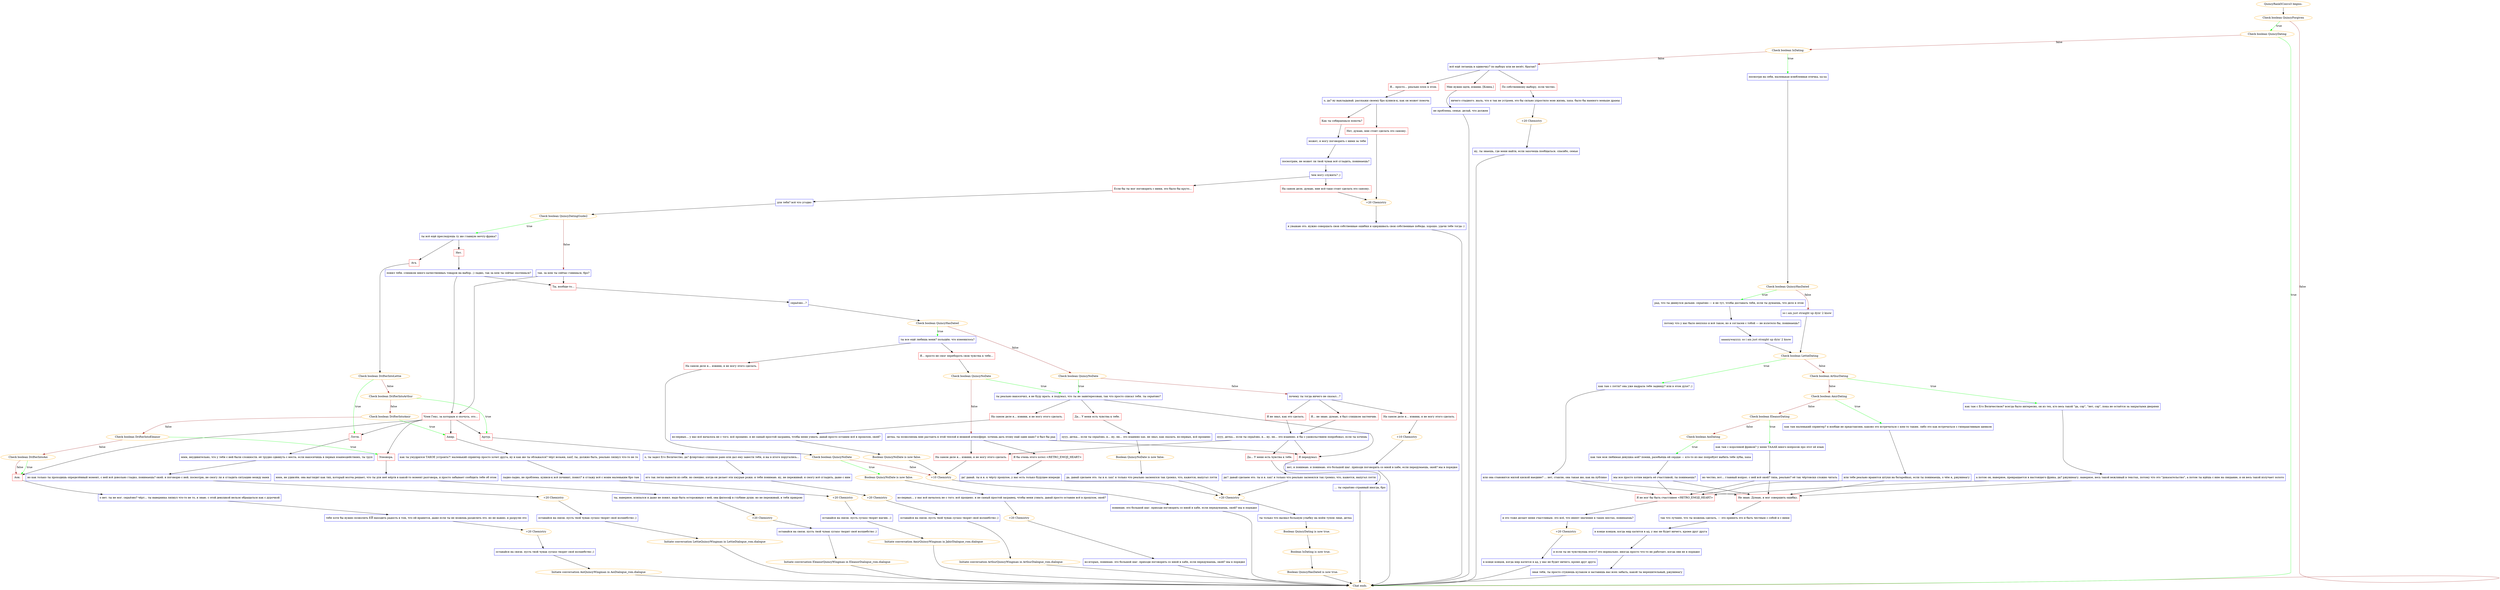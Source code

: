 digraph {
	"QuincyRank5Convo3 begins." [color=orange];
		"QuincyRank5Convo3 begins." -> j1777838566;
	j1777838566 [label="Check boolean QuincyForgiven",color=orange];
		j1777838566 -> j1114424847 [label=true,color=green];
		j1777838566 -> "Chat ends." [label=false,color=brown];
	j1114424847 [label="Check boolean QuincyDating",color=orange];
		j1114424847 -> "Chat ends." [label=true,color=green];
		j1114424847 -> j3036389292 [label=false,color=brown];
	"Chat ends." [color=orange];
	j3036389292 [label="Check boolean IsDating",color=orange];
		j3036389292 -> j421713801 [label=true,color=green];
		j3036389292 -> j1027459302 [label=false,color=brown];
	j421713801 [label="посмотри на себя, маленькая влюбленная птичка, ха-ха",shape=box,color=blue];
		j421713801 -> j4210153798;
	j1027459302 [label="всё ещё летаешь в одиночку? по выбору или не везёт, братан?",shape=box,color=blue];
		j1027459302 -> j677366580;
		j1027459302 -> j2954717743;
		j1027459302 -> j1105774030;
	j4210153798 [label="Check boolean QuincyHasDated",color=orange];
		j4210153798 -> j513670078 [label=true,color=green];
		j4210153798 -> j758427123 [label=false,color=brown];
	j677366580 [label="По собственному выбору, если честно.",shape=box,color=red];
		j677366580 -> j2424090960;
	j2954717743 [label="Я... просто... реально плох в этом.",shape=box,color=red];
		j2954717743 -> j3541095920;
	j1105774030 [label="Мне нужно идти, извини. [Конец.]",shape=box,color=red];
		j1105774030 -> j2870106252;
	j513670078 [label="рад, что ты двинулся дальше. серьёзно — я не тут, чтобы доставать тебя, если ты думаешь, что дело в этом",shape=box,color=blue];
		j513670078 -> j3107932855;
	j758427123 [label="so i am just straight up dyin' 2 know",shape=box,color=blue];
		j758427123 -> j4051092621;
	j2424090960 [label="ничего стыдного. жаль, что я так не устроен, это бы сильно упростило мою жизнь, хаха. было бы намного меньше драмы",shape=box,color=blue];
		j2424090960 -> j3641973978;
	j3541095920 [label="о, да? ну выкладывай. расскажи своему бро куинси-к, как он может помочь",shape=box,color=blue];
		j3541095920 -> j2351031491;
		j3541095920 -> j2058801120;
	j2870106252 [label="не проблема, семья. делай, что должен",shape=box,color=blue];
		j2870106252 -> "Chat ends.";
	j3107932855 [label="потому что у нас было неплохо и всё такое, но я согласен с тобой — не взлетело бы, понимаешь?",shape=box,color=blue];
		j3107932855 -> j2290093114;
	j4051092621 [label="Check boolean LettieDating",color=orange];
		j4051092621 -> j4170433233 [label=true,color=green];
		j4051092621 -> j2403809706 [label=false,color=brown];
	j3641973978 [label="+20 Chemistry",color=orange];
		j3641973978 -> j1399370217;
	j2351031491 [label="Как ты собираешься помочь?",shape=box,color=red];
		j2351031491 -> j3670477273;
	j2058801120 [label="Нет, думаю, мне стоит сделать это самому.",shape=box,color=red];
		j2058801120 -> j3755516083;
	j2290093114 [label="aaaanywayyyy. so i am just straight up dyin' 2 know",shape=box,color=blue];
		j2290093114 -> j4051092621;
	j4170433233 [label="как там с лэтти? она уже надрала тебе задницу? или в этом духе? ;)",shape=box,color=blue];
		j4170433233 -> j3052905356;
	j2403809706 [label="Check boolean ArthurDating",color=orange];
		j2403809706 -> j1051188907 [label=true,color=green];
		j2403809706 -> j4145620795 [label=false,color=brown];
	j1399370217 [label="ну, ты знаешь, где меня найти, если захочешь пообщаться. спасибо, семья",shape=box,color=blue];
		j1399370217 -> "Chat ends.";
	j3670477273 [label="может, я могу поговорить с ними за тебя",shape=box,color=blue];
		j3670477273 -> j2048035107;
	j3755516083 [label="+20 Chemistry",color=orange];
		j3755516083 -> j4280241236;
	j3052905356 [label="или она становится милой киской наедине? ... нет, ставлю, она такая же, как на публике",shape=box,color=blue];
		j3052905356 -> j693509797;
		j3052905356 -> j2159953597;
	j1051188907 [label="как там с Его Величеством? всегда было интересно, он из тех, кто весь такой \"да, сэр\", \"нет, сэр\", пока не остаётся за закрытыми дверями",shape=box,color=blue];
		j1051188907 -> j315038093;
	j4145620795 [label="Check boolean AmirDating",color=orange];
		j4145620795 -> j4271827683 [label=true,color=green];
		j4145620795 -> j1136085438 [label=false,color=brown];
	j2048035107 [label="посмотрим, не может ли твой чувак всё сгладить, понимаешь?",shape=box,color=blue];
		j2048035107 -> j115836691;
	j4280241236 [label="я уважаю это. нужно совершать свои собственные ошибки и одерживать свои собственные победы. хорошо. удачи тебе тогда :)",shape=box,color=blue];
		j4280241236 -> "Chat ends.";
	j693509797 [label="Я не мог бы быть счастливее <RETRO_EMOJI_HEART>",shape=box,color=red];
		j693509797 -> j2472069165;
	j2159953597 [label="Не знаю. Думаю, я мог совершить ошибку.",shape=box,color=red];
		j2159953597 -> j2931209281;
	j315038093 [label="а потом он, наверное, превращается в настоящего фрика, да? ржунимагу. наверное, весь такой вежливый в текстах, потому что это \"доказательство\", а потом ты идёшь с ним на свидание, и он весь такой излучает золото",shape=box,color=blue];
		j315038093 -> j693509797;
		j315038093 -> j2159953597;
	j4271827683 [label="как там маленький спринтер? я вообще не представляю, каково это встречаться с кем-то таким. либо это как встречаться с гиперактивным щенком",shape=box,color=blue];
		j4271827683 -> j3386384850;
	j1136085438 [label="Check boolean EleanorDating",color=orange];
		j1136085438 -> j128178772 [label=true,color=green];
		j1136085438 -> j4014131363 [label=false,color=brown];
	j115836691 [label="чем могу служить? ;)",shape=box,color=blue];
		j115836691 -> j2131893477;
		j115836691 -> j766741243;
	j2472069165 [label="и это тоже делает меня счастливым. это всё, что имеет значение в таких местах, понимаешь?",shape=box,color=blue];
		j2472069165 -> j3561373012;
	j2931209281 [label="так что лучшее, что ты можешь сделать, — это принять это и быть честным с собой и с ними",shape=box,color=blue];
		j2931209281 -> j2291710022;
	j3386384850 [label="или тебе реально нравятся штуки на батарейках, если ты понимаешь, о чём я, ржунимагу",shape=box,color=blue];
		j3386384850 -> j693509797;
		j3386384850 -> j2159953597;
	j128178772 [label="как там с королевой фриков? у меня ТАААК много вопросов про этот её язык",shape=box,color=blue];
		j128178772 -> j1537384547;
	j4014131363 [label="Check boolean AoiDating",color=orange];
		j4014131363 -> j608216592 [label=true,color=green];
	j2131893477 [label="Если бы ты мог поговорить с ними, это было бы круто...",shape=box,color=red];
		j2131893477 -> j137051280;
	j766741243 [label="На самом деле, думаю, мне всё-таки стоит сделать это самому.",shape=box,color=red];
		j766741243 -> j3755516083;
	j3561373012 [label="+20 Chemistry",color=orange];
		j3561373012 -> j1991421168;
	j2291710022 [label="в конце концов, когда мир катится в ад, у нас не будет ничего, кроме друг друга",shape=box,color=blue];
		j2291710022 -> j911119812;
	j1537384547 [label="но честно, вот... главный вопрос. с ней всё окей? типа, реально? её так чёртовски сложно читать",shape=box,color=blue];
		j1537384547 -> j693509797;
		j1537384547 -> j2159953597;
	j608216592 [label="как там моя любимая девушка аой? помни, разобьёшь ей сердце — кто-то из нас попробует выбить тебе зубы, хаха",shape=box,color=blue];
		j608216592 -> j2059160316;
	j137051280 [label="для тебя? всё что угодно",shape=box,color=blue];
		j137051280 -> j3498068486;
	j1991421168 [label="в конце концов, когда мир катится в ад, у нас не будет ничего, кроме друг друга",shape=box,color=blue];
		j1991421168 -> "Chat ends.";
	j911119812 [label="и если ты не чувствуешь этого? это нормально. иногда просто что-то не работает, когда они не в порядке",shape=box,color=blue];
		j911119812 -> j605238759;
	j2059160316 [label="мы все просто хотим видеть её счастливой, ты понимаешь?",shape=box,color=blue];
		j2059160316 -> j693509797;
		j2059160316 -> j2159953597;
	j3498068486 [label="Check boolean QuincyDatingGuide2",color=orange];
		j3498068486 -> j2154454255 [label=true,color=green];
		j3498068486 -> j2166333178 [label=false,color=brown];
	j605238759 [label="зная тебя, ты просто стукнешь кулаком и заставишь нас всех забыть, какой ты нерешительный, ржунимагу",shape=box,color=blue];
		j605238759 -> "Chat ends.";
	j2154454255 [label="ты всё ещё преследуешь ту же главную мечту-фрика?",shape=box,color=blue];
		j2154454255 -> j2388093305;
		j2154454255 -> j3472063647;
	j2166333178 [label="так. за кем ты сейчас гонишься, бро?",shape=box,color=blue];
		j2166333178 -> j3660582297;
		j2166333178 -> j198660687;
	j2388093305 [label="Нет.",shape=box,color=red];
		j2388093305 -> j1160828503;
	j3472063647 [label="Ага.",shape=box,color=red];
		j3472063647 -> j2151359220;
	j3660582297 [label="Член Гекс, за которым я охочусь, это...",shape=box,color=red];
		j3660582297 -> j3375137251;
		j3660582297 -> j1820862561;
		j3660582297 -> j4082289223;
		j3660582297 -> j371054450;
		j3660582297 -> j648531858;
	j198660687 [label="Ты, вообще-то...",shape=box,color=red];
		j198660687 -> j235272229;
	j1160828503 [label="понял тебя. слишком много качественныъ товаров на выбор. ;) ладно, так за кем ты сейчас охотишься?",shape=box,color=blue];
		j1160828503 -> j3660582297;
		j1160828503 -> j198660687;
	j2151359220 [label="Check boolean DrifterIntoLettie",color=orange];
		j2151359220 -> j3375137251 [label=true,color=green];
		j2151359220 -> j4136109529 [label=false,color=brown];
	j3375137251 [label="Лэтти.",shape=box,color=red];
		j3375137251 -> j812615118;
	j1820862561 [label="Артур.",shape=box,color=red];
		j1820862561 -> j378738928;
	j4082289223 [label="Амир.",shape=box,color=red];
		j4082289223 -> j2977428459;
	j371054450 [label="Элеонора.",shape=box,color=red];
		j371054450 -> j2141641539;
	j648531858 [label="Аои.",shape=box,color=red];
		j648531858 -> j281799702;
	j235272229 [label="серьёзно...?",shape=box,color=blue];
		j235272229 -> j2390964830;
	j4136109529 [label="Check boolean DrifterIntoArthur",color=orange];
		j4136109529 -> j1820862561 [label=true,color=green];
		j4136109529 -> j1182576796 [label=false,color=brown];
	j812615118 [label="ммм, неудивительно, что у тебя с ней были сложности. её трудно сдвинуть с места. если накосячишь в первых взаимодействиях, ты труп",shape=box,color=blue];
		j812615118 -> j2205453699;
	j378738928 [label="о, ты задел Его Величество, да? флиртовал слишком рано или дал ему завести тебя, и вы в итоге поругались...",shape=box,color=blue];
		j378738928 -> j1940265996;
	j2977428459 [label="как ты умудрился ТАКОЕ устроить?! маленький спринтер просто хочет друга, ну и как же ты облажался? чёрт возьми, хахf, ты, должно быть, реально ляпнул что-то не то",shape=box,color=blue];
		j2977428459 -> j3831108176;
	j2141641539 [label="ммм, не удивлён. она выглядит как тип, который молча решает, что ты для неё мёртв в какой-то момент разговора, и просто забывает сообщить тебе об этом",shape=box,color=blue];
		j2141641539 -> j3226987518;
	j281799702 [label="о нет. ты не мог. серьёзно? чёрт... ты наверняка ляпнул что-то не то, я знаю. с этой девушкой нельзя обращаться как с дурочкой",shape=box,color=blue];
		j281799702 -> j1942489277;
	j2390964830 [label="Check boolean QuincyHasDated",color=orange];
		j2390964830 -> j3151973969 [label=true,color=green];
		j2390964830 -> j1969481395 [label=false,color=brown];
	j1182576796 [label="Check boolean DrifterIntoAmir",color=orange];
		j1182576796 -> j4082289223 [label=true,color=green];
		j1182576796 -> j2885855778 [label=false,color=brown];
	j2205453699 [label="но как только ты проходишь определённый момент, с ней всё довольно гладко, понимаешь? окей. я поговорю с ней. посмотрю, не смогу ли я сгладить ситуацию между вами",shape=box,color=blue];
		j2205453699 -> j674643955;
	j1940265996 [label="его так легко вывести из себя. но смешно, когда он делает эти хмурые рожи. я тебя понимаю. ну, не переживай. я смогу всё сгладить, даже с ним",shape=box,color=blue];
		j1940265996 -> j1235023517;
	j3831108176 [label="ладно-ладно, не проблема. куинси-к всё починит, понял? я сглажу всё с моим маленьким бро там",shape=box,color=blue];
		j3831108176 -> j230448974;
	j3226987518 [label="ты, наверное, вляпался и даже не понял. надо быть осторожным с ней, она философ в глубине души. но не переживай, я тебя прикрою",shape=box,color=blue];
		j3226987518 -> j147230601;
	j1942489277 [label="тебе хотя бы нужно позволить ЕЙ находить радость в том, что ей нравится, даже если ты не можешь разделить это. но не важно. я разрулю это",shape=box,color=blue];
		j1942489277 -> j468114848;
	j3151973969 [label="ты все ещё любишь меня? польщён. что изменилось?",shape=box,color=blue];
		j3151973969 -> j4070271259;
		j3151973969 -> j1504921287;
	j1969481395 [label="Check boolean QuincyNoDate",color=orange];
		j1969481395 -> j1769843076 [label=true,color=green];
		j1969481395 -> j2854780600 [label=false,color=brown];
	j2885855778 [label="Check boolean DrifterIntoEleanor",color=orange];
		j2885855778 -> j371054450 [label=true,color=green];
		j2885855778 -> j3198657663 [label=false,color=brown];
	j674643955 [label="+20 Chemistry",color=orange];
		j674643955 -> j556283708;
	j1235023517 [label="+20 Chemistry",color=orange];
		j1235023517 -> j2299915921;
	j230448974 [label="+20 Chemistry",color=orange];
		j230448974 -> j1448042115;
	j147230601 [label="+20 Chemistry",color=orange];
		j147230601 -> j695823917;
	j468114848 [label="+20 Chemistry",color=orange];
		j468114848 -> j4140209211;
	j4070271259 [label="Я... просто не смог перебороть свои чувства к тебе...",shape=box,color=red];
		j4070271259 -> j1466706628;
	j1504921287 [label="На самом деле я... извини, я не могу этого сделать.",shape=box,color=red];
		j1504921287 -> j2840203252;
	j1769843076 [label="ты реально накосячил, я не буду врать. я подумал, что ты не заинтересован, так что просто списал тебя. ты серьёзно?",shape=box,color=blue];
		j1769843076 -> j3493175042;
		j1769843076 -> j1441354991;
		j1769843076 -> j2223738291;
	j2854780600 [label="почему ты тогда ничего не сказал...?",shape=box,color=blue];
		j2854780600 -> j1061155823;
		j2854780600 -> j1476732131;
		j2854780600 -> j474730987;
	j3198657663 [label="Check boolean DrifterIntoAoi",color=orange];
		j3198657663 -> j648531858 [label=true,color=green];
		j3198657663 -> j648531858 [label=false,color=brown];
	j556283708 [label="оставайся на связи. пусть твой чувак cyrano творит своё волшебство ;)",shape=box,color=blue];
		j556283708 -> "Initiate conversation LettieQuincyWingman in LettieDialogue_rom.dialogue";
	j2299915921 [label="оставайся на связи. пусть твой чувак cyrano творит своё волшебство ;)",shape=box,color=blue];
		j2299915921 -> "Initiate conversation ArthurQuincyWingman in ArthurDialogue_rom.dialogue";
	j1448042115 [label="оставайся на связи. пусть cyrano творит магию. ;)",shape=box,color=blue];
		j1448042115 -> "Initiate conversation AmirQuincyWingman in JabirDialogue_rom.dialogue";
	j695823917 [label="оставайся на связи. пусть твой чувак cyrano творит своё волшебство ;)",shape=box,color=blue];
		j695823917 -> "Initiate conversation EleanorQuincyWingman in EleanorDialogue_rom.dialogue";
	j4140209211 [label="оставайся на связи. пусть твой чувак cyrano творит своё волшебство ;)",shape=box,color=blue];
		j4140209211 -> "Initiate conversation AoiQuincyWingman in AoiDialogue_rom.dialogue";
	j1466706628 [label="Check boolean QuincyNoDate",color=orange];
		j1466706628 -> j1769843076 [label=true,color=green];
		j1466706628 -> j198308405 [label=false,color=brown];
	j2840203252 [label="Check boolean QuincyNoDate",color=orange];
		j2840203252 -> j743627888 [label=true,color=green];
		j2840203252 -> j1661695498 [label=false,color=brown];
	j3493175042 [label="Да... У меня есть чувства к тебе.",shape=box,color=red];
		j3493175042 -> j490149308;
	j1441354991 [label="На самом деле я... извини, я не могу этого сделать.",shape=box,color=red];
		j1441354991 -> j3915796439;
	j2223738291 [label="Я передумал.",shape=box,color=red];
		j2223738291 -> j2124275389;
	j1061155823 [label="Я... не знаю. думаю, я был слишком застенчив.",shape=box,color=red];
		j1061155823 -> j3392639537;
	j1476732131 [label="Я не знал, как это сделать.",shape=box,color=red];
		j1476732131 -> j3392639537;
	j474730987 [label="На самом деле я... извини, я не могу этого сделать.",shape=box,color=red];
		j474730987 -> j1911888796;
	"Initiate conversation LettieQuincyWingman in LettieDialogue_rom.dialogue" [label="Initiate conversation LettieQuincyWingman in LettieDialogue_rom.dialogue",color=orange];
		"Initiate conversation LettieQuincyWingman in LettieDialogue_rom.dialogue" -> "Chat ends.";
	"Initiate conversation ArthurQuincyWingman in ArthurDialogue_rom.dialogue" [label="Initiate conversation ArthurQuincyWingman in ArthurDialogue_rom.dialogue",color=orange];
		"Initiate conversation ArthurQuincyWingman in ArthurDialogue_rom.dialogue" -> "Chat ends.";
	"Initiate conversation AmirQuincyWingman in JabirDialogue_rom.dialogue" [label="Initiate conversation AmirQuincyWingman in JabirDialogue_rom.dialogue",color=orange];
		"Initiate conversation AmirQuincyWingman in JabirDialogue_rom.dialogue" -> "Chat ends.";
	"Initiate conversation EleanorQuincyWingman in EleanorDialogue_rom.dialogue" [label="Initiate conversation EleanorQuincyWingman in EleanorDialogue_rom.dialogue",color=orange];
		"Initiate conversation EleanorQuincyWingman in EleanorDialogue_rom.dialogue" -> "Chat ends.";
	"Initiate conversation AoiQuincyWingman in AoiDialogue_rom.dialogue" [label="Initiate conversation AoiQuincyWingman in AoiDialogue_rom.dialogue",color=orange];
		"Initiate conversation AoiQuincyWingman in AoiDialogue_rom.dialogue" -> "Chat ends.";
	j198308405 [label="детка, ты позволяешь мне растаять в этой теплой и нежной атмосфере. хочешь дать этому ещё один шанс? я был бы рад",shape=box,color=blue];
		j198308405 -> j3971056218;
		j198308405 -> j543274640;
		j198308405 -> j2223738291;
	j743627888 [label="Boolean QuincyNoDate is now false.",color=orange];
		j743627888 -> j1617803778;
	j1661695498 [label="+10 Chemistry",color=orange];
		j1661695498 -> j2494380666;
	j490149308 [label="оууу, детка... если ты серьёзно, я... ну, эм... это взаимно хах. не знал, как сказать. во-первых, всё прощено",shape=box,color=blue];
		j490149308 -> j2458189461;
	j3915796439 [label="во-первых... у нас всё началось не с того. всё прощено. я не самый простой засранец, чтобы меня узнать. давай просто оставим всё в прошлом, окей?",shape=box,color=blue];
		j3915796439 -> j3759750802;
	j2124275389 [label="... ты серьёзно странный иногда, бро",shape=box,color=blue];
		j2124275389 -> "Chat ends.";
	j3392639537 [label="оууу, детка... если ты серьёзно, я... ну, эм... это взаимно. я бы с удовольствием попробовал, если ты хочешь",shape=box,color=blue];
		j3392639537 -> j1165947612;
		j3392639537 -> j543274640;
		j3392639537 -> j2223738291;
	j1911888796 [label="+10 Chemistry",color=orange];
		j1911888796 -> j3307209998;
	j3971056218 [label="Я бы очень этого хотел <RETRO_EMOJI_HEART>",shape=box,color=red];
		j3971056218 -> j768817668;
	j543274640 [label="На самом деле я... извини, я не могу этого сделать.",shape=box,color=red];
		j543274640 -> j1661695498;
	j1617803778 [label="во-первых... у нас всё началось не с того. всё прощено. я не самый простой засранец, чтобы меня узнать. давай просто оставим всё в прошлом, окей?",shape=box,color=blue];
		j1617803778 -> j1042153300;
	j2494380666 [label="понимаю. это большой шаг. приходи поговорить со мной в хабе, если передумаешь, окей? мы в порядке",shape=box,color=blue];
		j2494380666 -> "Chat ends.";
	j2458189461 [label="Boolean QuincyNoDate is now false.",color=orange];
		j2458189461 -> j473192225;
	j3759750802 [label="Boolean QuincyNoDate is now false.",color=orange];
		j3759750802 -> j1661695498;
	j1165947612 [label="Да... У меня есть чувства к тебе.",shape=box,color=red];
		j1165947612 -> j3990127704;
	j3307209998 [label="нет, я понимаю. я понимаю. это большой шаг. приходи поговорить со мной в хабе, если передумаешь, окей? мы в порядке",shape=box,color=blue];
		j3307209998 -> "Chat ends.";
	j768817668 [label="да! давай. ты и я. к чёрту прошлое, у нас есть только будущее впереди",shape=box,color=blue];
		j768817668 -> j423598328;
	j1042153300 [label="+20 Chemistry",color=orange];
		j1042153300 -> j501643350;
	j473192225 [label="да. давай сделаем это. ты и я. хах! я только что реально засмеялся так громко, что, кажется, напугал лэтти",shape=box,color=blue];
		j473192225 -> j423598328;
	j3990127704 [label="да!! давай сделаем это. ты и я. хах! я только что реально засмеялся так громко, что, кажется, напугал лэтти",shape=box,color=blue];
		j3990127704 -> j423598328;
	j423598328 [label="+20 Chemistry",color=orange];
		j423598328 -> j700370442;
	j501643350 [label="во-вторых, понимаю. это большой шаг. приходи поговорить со мной в хабе, если передумаешь, окей? мы в порядке",shape=box,color=blue];
		j501643350 -> "Chat ends.";
	j700370442 [label="ты только что вызвал большую улыбку на моём тупом лице, детка",shape=box,color=blue];
		j700370442 -> j2142582358;
	j2142582358 [label="Boolean QuincyDating is now true.",color=orange];
		j2142582358 -> j298934775;
	j298934775 [label="Boolean IsDating is now true.",color=orange];
		j298934775 -> j1145642415;
	j1145642415 [label="Boolean QuincyHasDated is now true.",color=orange];
		j1145642415 -> "Chat ends.";
}